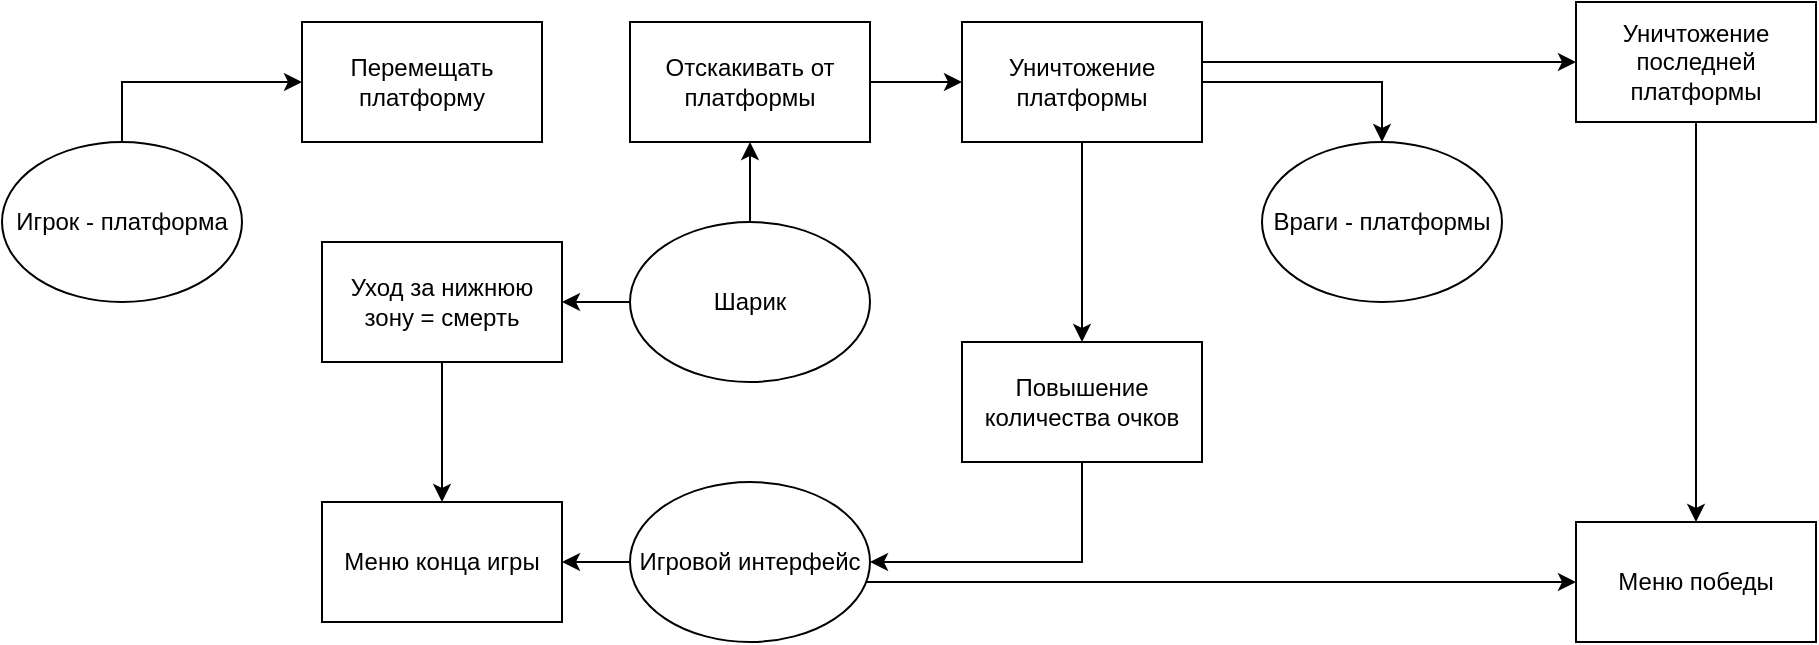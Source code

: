 <mxfile version="17.4.2" type="device"><diagram id="8PPBx47oKJ03G-y6J3-x" name="Page-1"><mxGraphModel dx="1422" dy="762" grid="1" gridSize="10" guides="1" tooltips="1" connect="1" arrows="1" fold="1" page="1" pageScale="1" pageWidth="827" pageHeight="1169" math="0" shadow="0"><root><mxCell id="0"/><mxCell id="1" parent="0"/><mxCell id="aQnVL8b83ygTikX0GSs1-15" style="edgeStyle=orthogonalEdgeStyle;rounded=0;orthogonalLoop=1;jettySize=auto;html=1;entryX=0;entryY=0.5;entryDx=0;entryDy=0;" edge="1" parent="1" source="aQnVL8b83ygTikX0GSs1-1" target="aQnVL8b83ygTikX0GSs1-4"><mxGeometry relative="1" as="geometry"><Array as="points"><mxPoint x="100" y="330"/></Array></mxGeometry></mxCell><mxCell id="aQnVL8b83ygTikX0GSs1-1" value="Игрок - платформа" style="ellipse;whiteSpace=wrap;html=1;" vertex="1" parent="1"><mxGeometry x="40" y="360" width="120" height="80" as="geometry"/></mxCell><mxCell id="aQnVL8b83ygTikX0GSs1-2" value="Враги - платформы" style="ellipse;whiteSpace=wrap;html=1;" vertex="1" parent="1"><mxGeometry x="670" y="360" width="120" height="80" as="geometry"/></mxCell><mxCell id="aQnVL8b83ygTikX0GSs1-20" value="" style="edgeStyle=orthogonalEdgeStyle;rounded=0;orthogonalLoop=1;jettySize=auto;html=1;" edge="1" parent="1" source="aQnVL8b83ygTikX0GSs1-3" target="aQnVL8b83ygTikX0GSs1-18"><mxGeometry relative="1" as="geometry"/></mxCell><mxCell id="aQnVL8b83ygTikX0GSs1-24" style="edgeStyle=orthogonalEdgeStyle;rounded=0;orthogonalLoop=1;jettySize=auto;html=1;entryX=0;entryY=0.5;entryDx=0;entryDy=0;" edge="1" parent="1" source="aQnVL8b83ygTikX0GSs1-3" target="aQnVL8b83ygTikX0GSs1-23"><mxGeometry relative="1" as="geometry"><Array as="points"><mxPoint x="827" y="580"/></Array></mxGeometry></mxCell><mxCell id="aQnVL8b83ygTikX0GSs1-3" value="Игровой интерфейс" style="ellipse;whiteSpace=wrap;html=1;" vertex="1" parent="1"><mxGeometry x="354" y="530" width="120" height="80" as="geometry"/></mxCell><mxCell id="aQnVL8b83ygTikX0GSs1-4" value="Перемещать платформу" style="rounded=0;whiteSpace=wrap;html=1;" vertex="1" parent="1"><mxGeometry x="190" y="300" width="120" height="60" as="geometry"/></mxCell><mxCell id="aQnVL8b83ygTikX0GSs1-7" value="" style="edgeStyle=orthogonalEdgeStyle;rounded=0;orthogonalLoop=1;jettySize=auto;html=1;" edge="1" parent="1" source="aQnVL8b83ygTikX0GSs1-5" target="aQnVL8b83ygTikX0GSs1-6"><mxGeometry relative="1" as="geometry"/></mxCell><mxCell id="aQnVL8b83ygTikX0GSs1-17" value="" style="edgeStyle=orthogonalEdgeStyle;rounded=0;orthogonalLoop=1;jettySize=auto;html=1;" edge="1" parent="1" source="aQnVL8b83ygTikX0GSs1-5" target="aQnVL8b83ygTikX0GSs1-16"><mxGeometry relative="1" as="geometry"/></mxCell><mxCell id="aQnVL8b83ygTikX0GSs1-5" value="Шарик" style="ellipse;whiteSpace=wrap;html=1;" vertex="1" parent="1"><mxGeometry x="354" y="400" width="120" height="80" as="geometry"/></mxCell><mxCell id="aQnVL8b83ygTikX0GSs1-10" value="" style="edgeStyle=orthogonalEdgeStyle;rounded=0;orthogonalLoop=1;jettySize=auto;html=1;" edge="1" parent="1" source="aQnVL8b83ygTikX0GSs1-6" target="aQnVL8b83ygTikX0GSs1-9"><mxGeometry relative="1" as="geometry"/></mxCell><mxCell id="aQnVL8b83ygTikX0GSs1-6" value="Отскакивать от платформы" style="rounded=0;whiteSpace=wrap;html=1;" vertex="1" parent="1"><mxGeometry x="354" y="300" width="120" height="60" as="geometry"/></mxCell><mxCell id="aQnVL8b83ygTikX0GSs1-11" style="edgeStyle=orthogonalEdgeStyle;rounded=0;orthogonalLoop=1;jettySize=auto;html=1;" edge="1" parent="1" source="aQnVL8b83ygTikX0GSs1-9" target="aQnVL8b83ygTikX0GSs1-2"><mxGeometry relative="1" as="geometry"><Array as="points"><mxPoint x="730" y="330"/></Array></mxGeometry></mxCell><mxCell id="aQnVL8b83ygTikX0GSs1-13" style="edgeStyle=orthogonalEdgeStyle;rounded=0;orthogonalLoop=1;jettySize=auto;html=1;entryX=0.5;entryY=0;entryDx=0;entryDy=0;" edge="1" parent="1" source="aQnVL8b83ygTikX0GSs1-9" target="aQnVL8b83ygTikX0GSs1-12"><mxGeometry relative="1" as="geometry"/></mxCell><mxCell id="aQnVL8b83ygTikX0GSs1-22" style="edgeStyle=orthogonalEdgeStyle;rounded=0;orthogonalLoop=1;jettySize=auto;html=1;entryX=0;entryY=0.5;entryDx=0;entryDy=0;" edge="1" parent="1" source="aQnVL8b83ygTikX0GSs1-9" target="aQnVL8b83ygTikX0GSs1-21"><mxGeometry relative="1" as="geometry"><Array as="points"><mxPoint x="827" y="320"/></Array></mxGeometry></mxCell><mxCell id="aQnVL8b83ygTikX0GSs1-9" value="Уничтожение платформы" style="rounded=0;whiteSpace=wrap;html=1;" vertex="1" parent="1"><mxGeometry x="520" y="300" width="120" height="60" as="geometry"/></mxCell><mxCell id="aQnVL8b83ygTikX0GSs1-14" style="edgeStyle=orthogonalEdgeStyle;rounded=0;orthogonalLoop=1;jettySize=auto;html=1;entryX=1;entryY=0.5;entryDx=0;entryDy=0;" edge="1" parent="1" source="aQnVL8b83ygTikX0GSs1-12" target="aQnVL8b83ygTikX0GSs1-3"><mxGeometry relative="1" as="geometry"><Array as="points"><mxPoint x="580" y="570"/></Array></mxGeometry></mxCell><mxCell id="aQnVL8b83ygTikX0GSs1-12" value="Повышение количества очков" style="rounded=0;whiteSpace=wrap;html=1;" vertex="1" parent="1"><mxGeometry x="520" y="460" width="120" height="60" as="geometry"/></mxCell><mxCell id="aQnVL8b83ygTikX0GSs1-19" style="edgeStyle=orthogonalEdgeStyle;rounded=0;orthogonalLoop=1;jettySize=auto;html=1;entryX=0.5;entryY=0;entryDx=0;entryDy=0;" edge="1" parent="1" source="aQnVL8b83ygTikX0GSs1-16" target="aQnVL8b83ygTikX0GSs1-18"><mxGeometry relative="1" as="geometry"/></mxCell><mxCell id="aQnVL8b83ygTikX0GSs1-16" value="Уход за нижнюю зону = смерть" style="rounded=0;whiteSpace=wrap;html=1;" vertex="1" parent="1"><mxGeometry x="200" y="410" width="120" height="60" as="geometry"/></mxCell><mxCell id="aQnVL8b83ygTikX0GSs1-18" value="Меню конца игры" style="rounded=0;whiteSpace=wrap;html=1;" vertex="1" parent="1"><mxGeometry x="200" y="540" width="120" height="60" as="geometry"/></mxCell><mxCell id="aQnVL8b83ygTikX0GSs1-25" style="edgeStyle=orthogonalEdgeStyle;rounded=0;orthogonalLoop=1;jettySize=auto;html=1;entryX=0.5;entryY=0;entryDx=0;entryDy=0;" edge="1" parent="1" source="aQnVL8b83ygTikX0GSs1-21" target="aQnVL8b83ygTikX0GSs1-23"><mxGeometry relative="1" as="geometry"/></mxCell><mxCell id="aQnVL8b83ygTikX0GSs1-21" value="Уничтожение последней платформы" style="rounded=0;whiteSpace=wrap;html=1;" vertex="1" parent="1"><mxGeometry x="827" y="290" width="120" height="60" as="geometry"/></mxCell><mxCell id="aQnVL8b83ygTikX0GSs1-23" value="Меню победы" style="rounded=0;whiteSpace=wrap;html=1;" vertex="1" parent="1"><mxGeometry x="827" y="550" width="120" height="60" as="geometry"/></mxCell></root></mxGraphModel></diagram></mxfile>